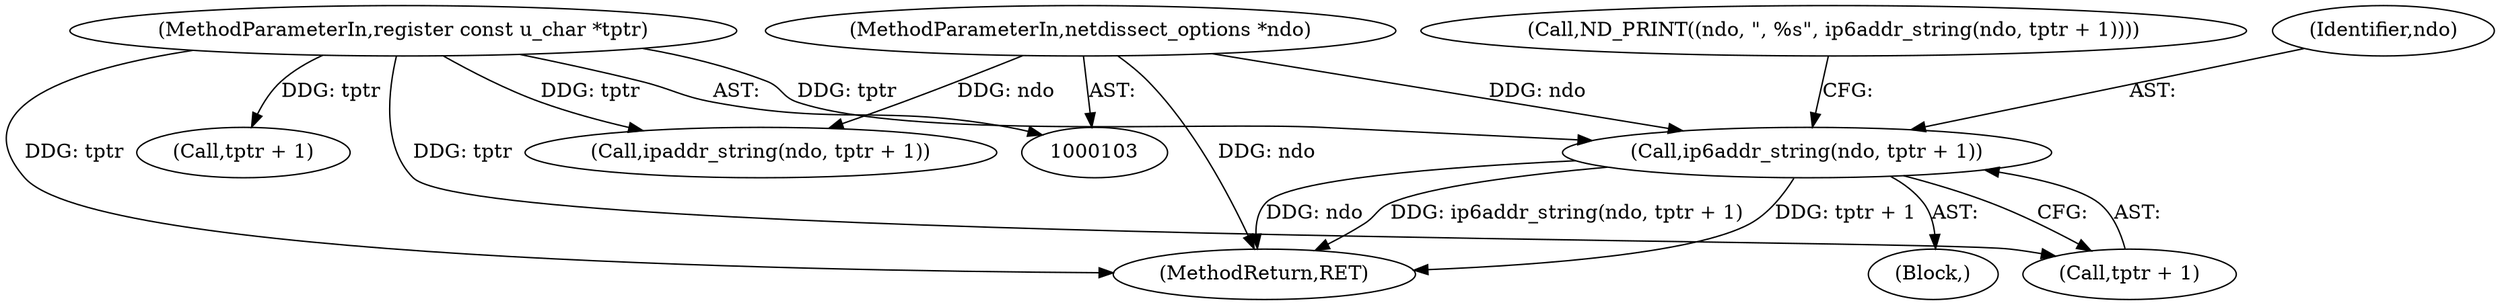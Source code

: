 digraph "0_tcpdump_5d340a5ca6e420a70297cdbdf777333f18bfdab7@pointer" {
"1000198" [label="(Call,ip6addr_string(ndo, tptr + 1))"];
"1000104" [label="(MethodParameterIn,netdissect_options *ndo)"];
"1000105" [label="(MethodParameterIn,register const u_char *tptr)"];
"1000211" [label="(MethodReturn,RET)"];
"1000104" [label="(MethodParameterIn,netdissect_options *ndo)"];
"1000105" [label="(MethodParameterIn,register const u_char *tptr)"];
"1000200" [label="(Call,tptr + 1)"];
"1000167" [label="(Call,ipaddr_string(ndo, tptr + 1))"];
"1000199" [label="(Identifier,ndo)"];
"1000193" [label="(Call,ND_PRINT((ndo, \", %s\", ip6addr_string(ndo, tptr + 1))))"];
"1000196" [label="(Block,)"];
"1000198" [label="(Call,ip6addr_string(ndo, tptr + 1))"];
"1000169" [label="(Call,tptr + 1)"];
"1000198" -> "1000196"  [label="AST: "];
"1000198" -> "1000200"  [label="CFG: "];
"1000199" -> "1000198"  [label="AST: "];
"1000200" -> "1000198"  [label="AST: "];
"1000193" -> "1000198"  [label="CFG: "];
"1000198" -> "1000211"  [label="DDG: tptr + 1"];
"1000198" -> "1000211"  [label="DDG: ndo"];
"1000198" -> "1000211"  [label="DDG: ip6addr_string(ndo, tptr + 1)"];
"1000104" -> "1000198"  [label="DDG: ndo"];
"1000105" -> "1000198"  [label="DDG: tptr"];
"1000104" -> "1000103"  [label="AST: "];
"1000104" -> "1000211"  [label="DDG: ndo"];
"1000104" -> "1000167"  [label="DDG: ndo"];
"1000105" -> "1000103"  [label="AST: "];
"1000105" -> "1000211"  [label="DDG: tptr"];
"1000105" -> "1000167"  [label="DDG: tptr"];
"1000105" -> "1000169"  [label="DDG: tptr"];
"1000105" -> "1000200"  [label="DDG: tptr"];
}
